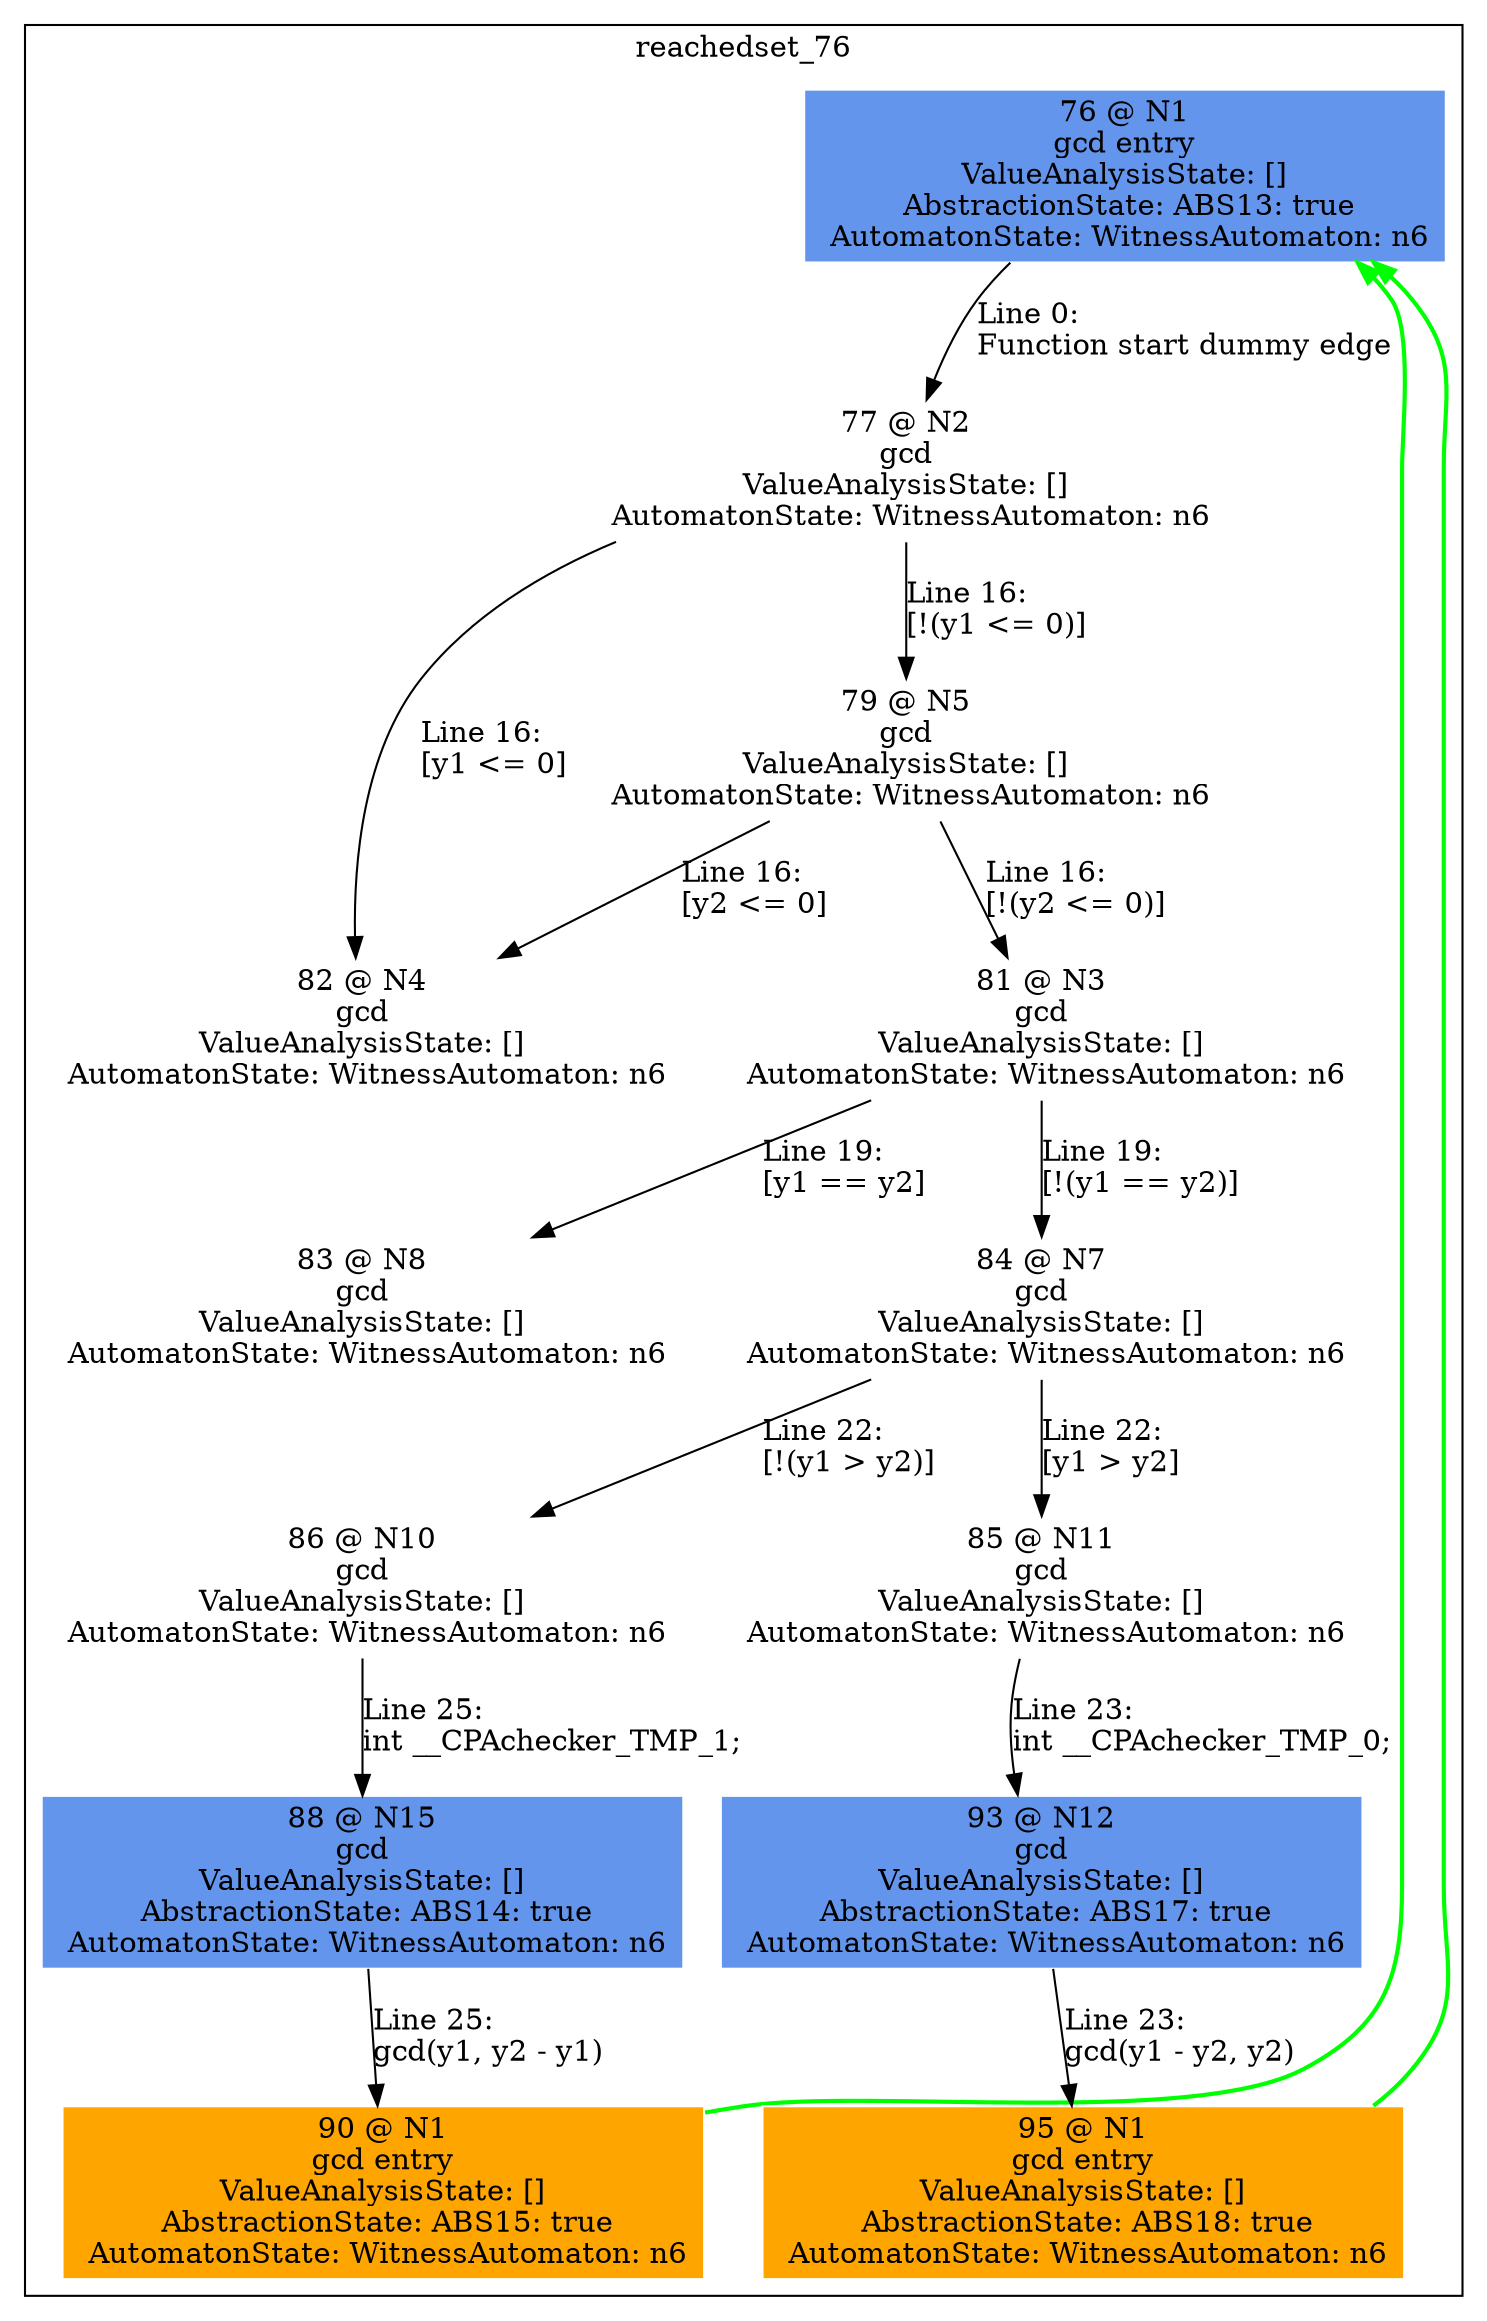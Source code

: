 digraph ARG {
node [style="filled" shape="box" color="white"]
subgraph cluster_76 {
label="reachedset_76"
76 [fillcolor="cornflowerblue" label="76 @ N1\ngcd entry\nValueAnalysisState: []\n AbstractionState: ABS13: true\n AutomatonState: WitnessAutomaton: n6\n" id="76"]
77 [label="77 @ N2\ngcd\nValueAnalysisState: []\n AutomatonState: WitnessAutomaton: n6\n" id="77"]
82 [label="82 @ N4\ngcd\nValueAnalysisState: []\n AutomatonState: WitnessAutomaton: n6\n" id="82"]
79 [label="79 @ N5\ngcd\nValueAnalysisState: []\n AutomatonState: WitnessAutomaton: n6\n" id="79"]
81 [label="81 @ N3\ngcd\nValueAnalysisState: []\n AutomatonState: WitnessAutomaton: n6\n" id="81"]
84 [label="84 @ N7\ngcd\nValueAnalysisState: []\n AutomatonState: WitnessAutomaton: n6\n" id="84"]
86 [label="86 @ N10\ngcd\nValueAnalysisState: []\n AutomatonState: WitnessAutomaton: n6\n" id="86"]
88 [fillcolor="cornflowerblue" label="88 @ N15\ngcd\nValueAnalysisState: []\n AbstractionState: ABS14: true\n AutomatonState: WitnessAutomaton: n6\n" id="88"]
90 [fillcolor="orange" label="90 @ N1\ngcd entry\nValueAnalysisState: []\n AbstractionState: ABS15: true\n AutomatonState: WitnessAutomaton: n6\n" id="90"]
85 [label="85 @ N11\ngcd\nValueAnalysisState: []\n AutomatonState: WitnessAutomaton: n6\n" id="85"]
93 [fillcolor="cornflowerblue" label="93 @ N12\ngcd\nValueAnalysisState: []\n AbstractionState: ABS17: true\n AutomatonState: WitnessAutomaton: n6\n" id="93"]
95 [fillcolor="orange" label="95 @ N1\ngcd entry\nValueAnalysisState: []\n AbstractionState: ABS18: true\n AutomatonState: WitnessAutomaton: n6\n" id="95"]
83 [label="83 @ N8\ngcd\nValueAnalysisState: []\n AutomatonState: WitnessAutomaton: n6\n" id="83"]
76 -> 77 [label="Line 0: \lFunction start dummy edge\l" id="76 -> 77"]
77 -> 79 [label="Line 16: \l[!(y1 <= 0)]\l" id="77 -> 79"]
77 -> 82 [label="Line 16: \l[y1 <= 0]\l" id="77 -> 82"]
79 -> 81 [label="Line 16: \l[!(y2 <= 0)]\l" id="79 -> 81"]
79 -> 82 [label="Line 16: \l[y2 <= 0]\l" id="79 -> 82"]
81 -> 83 [label="Line 19: \l[y1 == y2]\l" id="81 -> 83"]
81 -> 84 [label="Line 19: \l[!(y1 == y2)]\l" id="81 -> 84"]
84 -> 85 [label="Line 22: \l[y1 > y2]\l" id="84 -> 85"]
84 -> 86 [label="Line 22: \l[!(y1 > y2)]\l" id="84 -> 86"]
86 -> 88 [label="Line 25: \lint __CPAchecker_TMP_1;\l" id="86 -> 88"]
88 -> 90 [label="Line 25: \lgcd(y1, y2 - y1)\l" id="88 -> 90"]
85 -> 93 [label="Line 23: \lint __CPAchecker_TMP_0;\l" id="85 -> 93"]
93 -> 95 [label="Line 23: \lgcd(y1 - y2, y2)\l" id="93 -> 95"]
}
90 -> 76 [color=green style=bold]
95 -> 76 [color=green style=bold]
}
